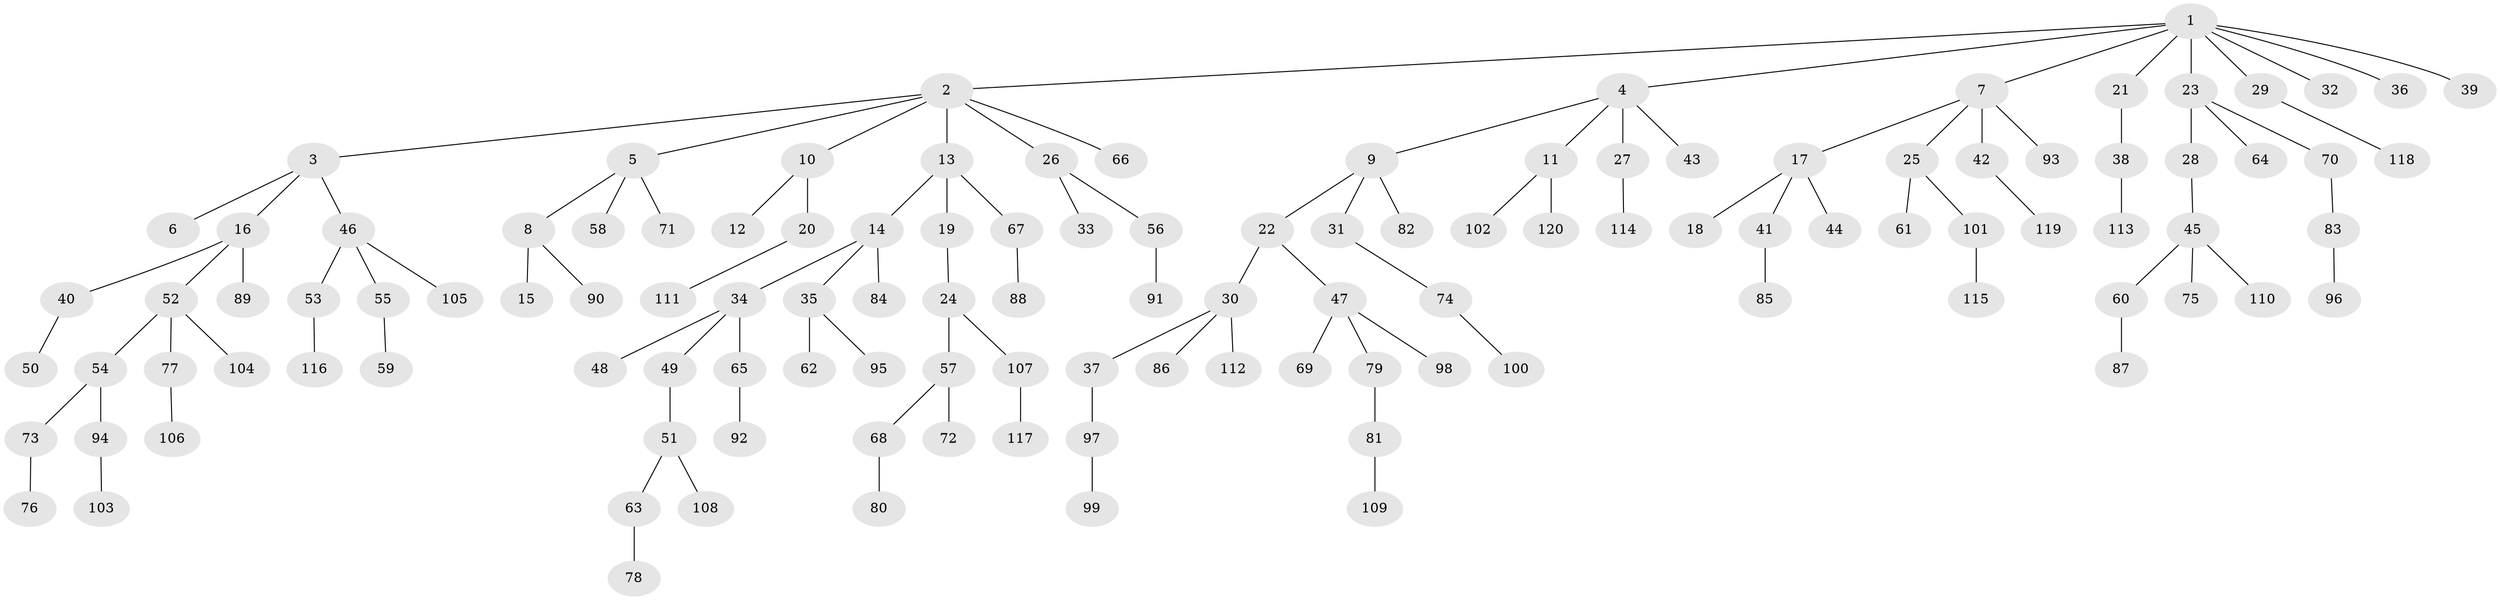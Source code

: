 // coarse degree distribution, {9: 0.01282051282051282, 7: 0.01282051282051282, 6: 0.02564102564102564, 4: 0.038461538461538464, 3: 0.15384615384615385, 1: 0.5512820512820513, 5: 0.01282051282051282, 2: 0.19230769230769232}
// Generated by graph-tools (version 1.1) at 2025/24/03/03/25 07:24:08]
// undirected, 120 vertices, 119 edges
graph export_dot {
graph [start="1"]
  node [color=gray90,style=filled];
  1;
  2;
  3;
  4;
  5;
  6;
  7;
  8;
  9;
  10;
  11;
  12;
  13;
  14;
  15;
  16;
  17;
  18;
  19;
  20;
  21;
  22;
  23;
  24;
  25;
  26;
  27;
  28;
  29;
  30;
  31;
  32;
  33;
  34;
  35;
  36;
  37;
  38;
  39;
  40;
  41;
  42;
  43;
  44;
  45;
  46;
  47;
  48;
  49;
  50;
  51;
  52;
  53;
  54;
  55;
  56;
  57;
  58;
  59;
  60;
  61;
  62;
  63;
  64;
  65;
  66;
  67;
  68;
  69;
  70;
  71;
  72;
  73;
  74;
  75;
  76;
  77;
  78;
  79;
  80;
  81;
  82;
  83;
  84;
  85;
  86;
  87;
  88;
  89;
  90;
  91;
  92;
  93;
  94;
  95;
  96;
  97;
  98;
  99;
  100;
  101;
  102;
  103;
  104;
  105;
  106;
  107;
  108;
  109;
  110;
  111;
  112;
  113;
  114;
  115;
  116;
  117;
  118;
  119;
  120;
  1 -- 2;
  1 -- 4;
  1 -- 7;
  1 -- 21;
  1 -- 23;
  1 -- 29;
  1 -- 32;
  1 -- 36;
  1 -- 39;
  2 -- 3;
  2 -- 5;
  2 -- 10;
  2 -- 13;
  2 -- 26;
  2 -- 66;
  3 -- 6;
  3 -- 16;
  3 -- 46;
  4 -- 9;
  4 -- 11;
  4 -- 27;
  4 -- 43;
  5 -- 8;
  5 -- 58;
  5 -- 71;
  7 -- 17;
  7 -- 25;
  7 -- 42;
  7 -- 93;
  8 -- 15;
  8 -- 90;
  9 -- 22;
  9 -- 31;
  9 -- 82;
  10 -- 12;
  10 -- 20;
  11 -- 102;
  11 -- 120;
  13 -- 14;
  13 -- 19;
  13 -- 67;
  14 -- 34;
  14 -- 35;
  14 -- 84;
  16 -- 40;
  16 -- 52;
  16 -- 89;
  17 -- 18;
  17 -- 41;
  17 -- 44;
  19 -- 24;
  20 -- 111;
  21 -- 38;
  22 -- 30;
  22 -- 47;
  23 -- 28;
  23 -- 64;
  23 -- 70;
  24 -- 57;
  24 -- 107;
  25 -- 61;
  25 -- 101;
  26 -- 33;
  26 -- 56;
  27 -- 114;
  28 -- 45;
  29 -- 118;
  30 -- 37;
  30 -- 86;
  30 -- 112;
  31 -- 74;
  34 -- 48;
  34 -- 49;
  34 -- 65;
  35 -- 62;
  35 -- 95;
  37 -- 97;
  38 -- 113;
  40 -- 50;
  41 -- 85;
  42 -- 119;
  45 -- 60;
  45 -- 75;
  45 -- 110;
  46 -- 53;
  46 -- 55;
  46 -- 105;
  47 -- 69;
  47 -- 79;
  47 -- 98;
  49 -- 51;
  51 -- 63;
  51 -- 108;
  52 -- 54;
  52 -- 77;
  52 -- 104;
  53 -- 116;
  54 -- 73;
  54 -- 94;
  55 -- 59;
  56 -- 91;
  57 -- 68;
  57 -- 72;
  60 -- 87;
  63 -- 78;
  65 -- 92;
  67 -- 88;
  68 -- 80;
  70 -- 83;
  73 -- 76;
  74 -- 100;
  77 -- 106;
  79 -- 81;
  81 -- 109;
  83 -- 96;
  94 -- 103;
  97 -- 99;
  101 -- 115;
  107 -- 117;
}
